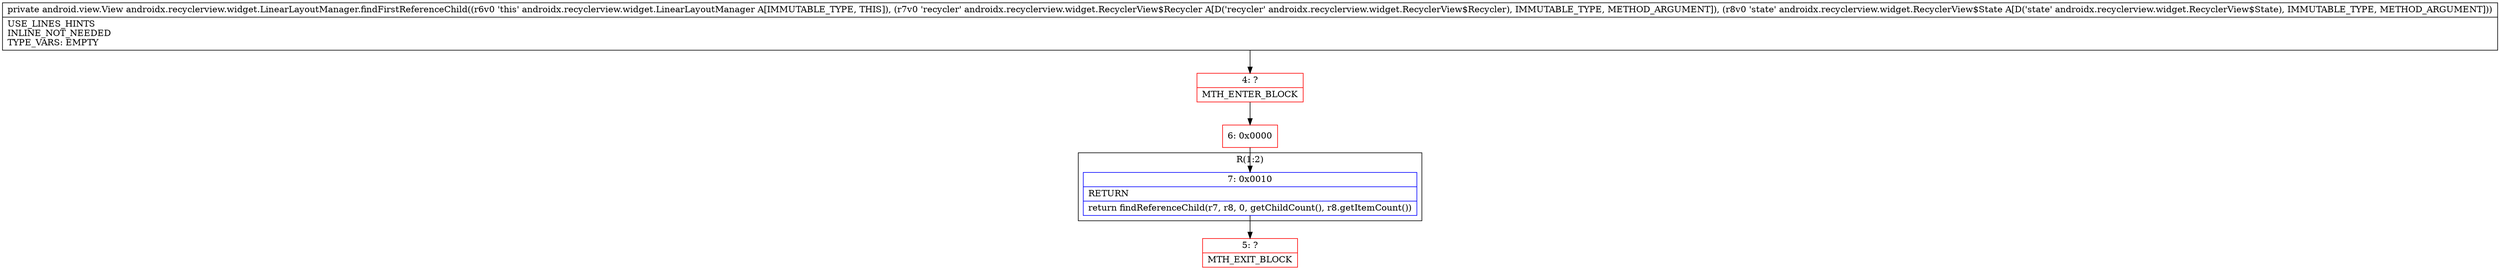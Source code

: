 digraph "CFG forandroidx.recyclerview.widget.LinearLayoutManager.findFirstReferenceChild(Landroidx\/recyclerview\/widget\/RecyclerView$Recycler;Landroidx\/recyclerview\/widget\/RecyclerView$State;)Landroid\/view\/View;" {
subgraph cluster_Region_1885361182 {
label = "R(1:2)";
node [shape=record,color=blue];
Node_7 [shape=record,label="{7\:\ 0x0010|RETURN\l|return findReferenceChild(r7, r8, 0, getChildCount(), r8.getItemCount())\l}"];
}
Node_4 [shape=record,color=red,label="{4\:\ ?|MTH_ENTER_BLOCK\l}"];
Node_6 [shape=record,color=red,label="{6\:\ 0x0000}"];
Node_5 [shape=record,color=red,label="{5\:\ ?|MTH_EXIT_BLOCK\l}"];
MethodNode[shape=record,label="{private android.view.View androidx.recyclerview.widget.LinearLayoutManager.findFirstReferenceChild((r6v0 'this' androidx.recyclerview.widget.LinearLayoutManager A[IMMUTABLE_TYPE, THIS]), (r7v0 'recycler' androidx.recyclerview.widget.RecyclerView$Recycler A[D('recycler' androidx.recyclerview.widget.RecyclerView$Recycler), IMMUTABLE_TYPE, METHOD_ARGUMENT]), (r8v0 'state' androidx.recyclerview.widget.RecyclerView$State A[D('state' androidx.recyclerview.widget.RecyclerView$State), IMMUTABLE_TYPE, METHOD_ARGUMENT]))  | USE_LINES_HINTS\lINLINE_NOT_NEEDED\lTYPE_VARS: EMPTY\l}"];
MethodNode -> Node_4;Node_7 -> Node_5;
Node_4 -> Node_6;
Node_6 -> Node_7;
}

